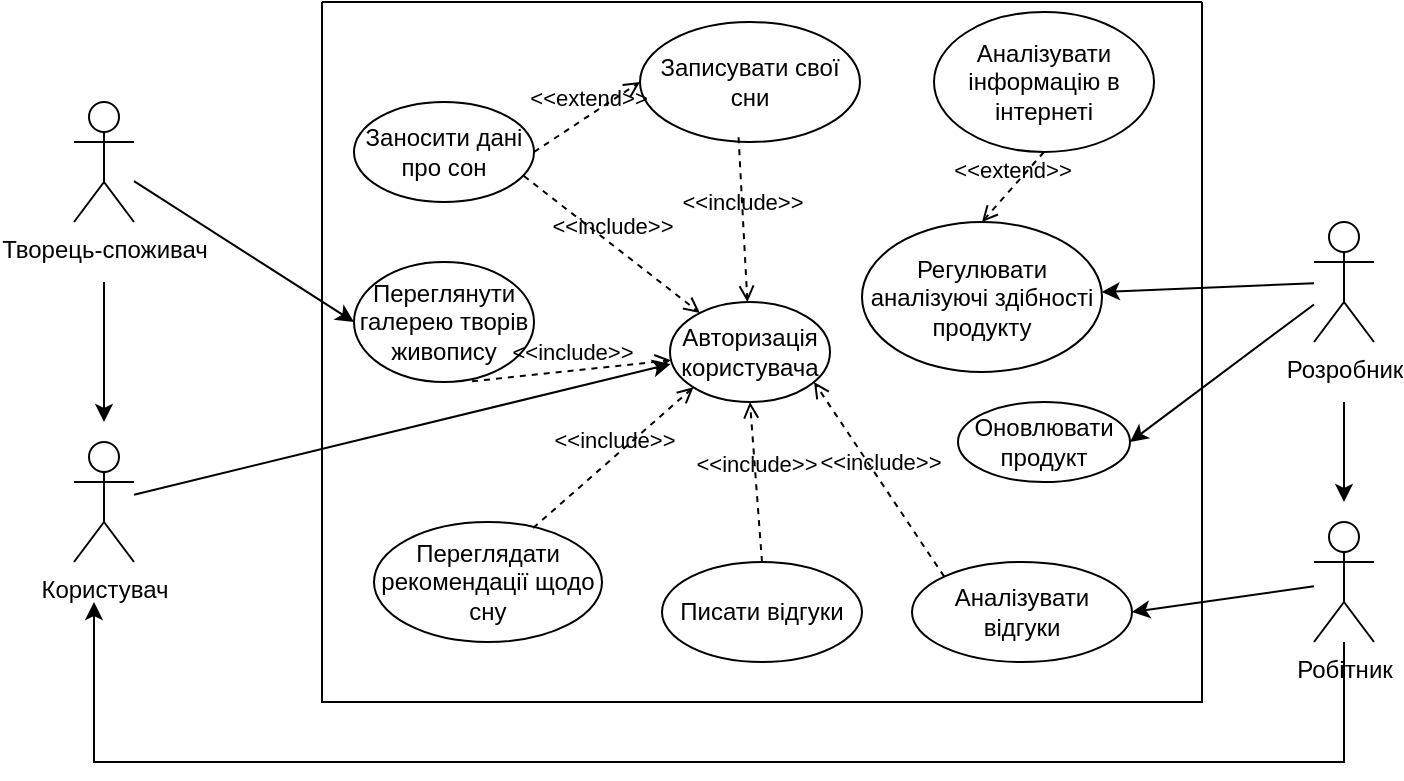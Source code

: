 <mxfile version="20.3.1" type="device"><diagram id="zBO_zTmdnlkH25wsQDcT" name="Страница 1"><mxGraphModel dx="1038" dy="547" grid="1" gridSize="10" guides="1" tooltips="1" connect="1" arrows="1" fold="1" page="1" pageScale="1" pageWidth="827" pageHeight="1169" math="0" shadow="0"><root><mxCell id="0"/><mxCell id="1" parent="0"/><mxCell id="CTdGBwygNF-VHeze-02o-1" value="" style="swimlane;startSize=0;" vertex="1" parent="1"><mxGeometry x="194" y="100" width="440" height="350" as="geometry"/></mxCell><mxCell id="CTdGBwygNF-VHeze-02o-11" value="Авторизація користувача" style="ellipse;whiteSpace=wrap;html=1;" vertex="1" parent="CTdGBwygNF-VHeze-02o-1"><mxGeometry x="174" y="150" width="80" height="50" as="geometry"/></mxCell><mxCell id="CTdGBwygNF-VHeze-02o-13" value="Переглянути галерею творів живопису" style="ellipse;whiteSpace=wrap;html=1;" vertex="1" parent="CTdGBwygNF-VHeze-02o-1"><mxGeometry x="16" y="130" width="90" height="60" as="geometry"/></mxCell><mxCell id="CTdGBwygNF-VHeze-02o-17" value="&amp;lt;&amp;lt;include&amp;gt;&amp;gt;" style="html=1;verticalAlign=bottom;labelBackgroundColor=none;endArrow=open;endFill=0;dashed=1;rounded=0;exitX=0.656;exitY=0.994;exitDx=0;exitDy=0;exitPerimeter=0;" edge="1" parent="CTdGBwygNF-VHeze-02o-1" source="CTdGBwygNF-VHeze-02o-13" target="CTdGBwygNF-VHeze-02o-11"><mxGeometry width="160" relative="1" as="geometry"><mxPoint x="90" y="160" as="sourcePoint"/><mxPoint x="250" y="160" as="targetPoint"/></mxGeometry></mxCell><mxCell id="CTdGBwygNF-VHeze-02o-18" value="Записувати свої сни" style="ellipse;whiteSpace=wrap;html=1;" vertex="1" parent="CTdGBwygNF-VHeze-02o-1"><mxGeometry x="159" y="10" width="110" height="60" as="geometry"/></mxCell><mxCell id="CTdGBwygNF-VHeze-02o-19" value="&amp;lt;&amp;lt;include&amp;gt;&amp;gt;" style="html=1;verticalAlign=bottom;labelBackgroundColor=none;endArrow=open;endFill=0;dashed=1;rounded=0;exitX=0.448;exitY=0.961;exitDx=0;exitDy=0;exitPerimeter=0;" edge="1" parent="CTdGBwygNF-VHeze-02o-1" source="CTdGBwygNF-VHeze-02o-18" target="CTdGBwygNF-VHeze-02o-11"><mxGeometry width="160" relative="1" as="geometry"><mxPoint x="90" y="160" as="sourcePoint"/><mxPoint x="250" y="160" as="targetPoint"/></mxGeometry></mxCell><mxCell id="CTdGBwygNF-VHeze-02o-20" value="Заносити дані про сон" style="ellipse;whiteSpace=wrap;html=1;" vertex="1" parent="CTdGBwygNF-VHeze-02o-1"><mxGeometry x="16" y="50" width="90" height="50" as="geometry"/></mxCell><mxCell id="CTdGBwygNF-VHeze-02o-21" value="&amp;lt;&amp;lt;include&amp;gt;&amp;gt;" style="html=1;verticalAlign=bottom;labelBackgroundColor=none;endArrow=open;endFill=0;dashed=1;rounded=0;exitX=0.944;exitY=0.74;exitDx=0;exitDy=0;exitPerimeter=0;" edge="1" parent="CTdGBwygNF-VHeze-02o-1" source="CTdGBwygNF-VHeze-02o-20" target="CTdGBwygNF-VHeze-02o-11"><mxGeometry width="160" relative="1" as="geometry"><mxPoint x="90" y="150" as="sourcePoint"/><mxPoint x="250" y="150" as="targetPoint"/></mxGeometry></mxCell><mxCell id="CTdGBwygNF-VHeze-02o-22" value="Регулювати аналізуючі здібності продукту" style="ellipse;whiteSpace=wrap;html=1;" vertex="1" parent="CTdGBwygNF-VHeze-02o-1"><mxGeometry x="270" y="110" width="120" height="75" as="geometry"/></mxCell><mxCell id="CTdGBwygNF-VHeze-02o-24" value="Аналізувати інформацію в інтернеті" style="ellipse;whiteSpace=wrap;html=1;" vertex="1" parent="CTdGBwygNF-VHeze-02o-1"><mxGeometry x="306" y="5" width="110" height="70" as="geometry"/></mxCell><mxCell id="CTdGBwygNF-VHeze-02o-25" value="&amp;lt;&amp;lt;extend&amp;gt;&amp;gt;" style="html=1;verticalAlign=bottom;labelBackgroundColor=none;endArrow=open;endFill=0;dashed=1;rounded=0;exitX=0.5;exitY=1;exitDx=0;exitDy=0;entryX=0.5;entryY=0;entryDx=0;entryDy=0;" edge="1" parent="CTdGBwygNF-VHeze-02o-1" source="CTdGBwygNF-VHeze-02o-24" target="CTdGBwygNF-VHeze-02o-22"><mxGeometry width="160" relative="1" as="geometry"><mxPoint x="90" y="150" as="sourcePoint"/><mxPoint x="250" y="150" as="targetPoint"/></mxGeometry></mxCell><mxCell id="CTdGBwygNF-VHeze-02o-27" value="Переглядати рекомендації щодо сну" style="ellipse;whiteSpace=wrap;html=1;" vertex="1" parent="CTdGBwygNF-VHeze-02o-1"><mxGeometry x="26" y="260" width="114" height="60" as="geometry"/></mxCell><mxCell id="CTdGBwygNF-VHeze-02o-29" value="&amp;lt;&amp;lt;include&amp;gt;&amp;gt;" style="html=1;verticalAlign=bottom;labelBackgroundColor=none;endArrow=open;endFill=0;dashed=1;rounded=0;exitX=0.698;exitY=0.05;exitDx=0;exitDy=0;exitPerimeter=0;entryX=0;entryY=1;entryDx=0;entryDy=0;" edge="1" parent="CTdGBwygNF-VHeze-02o-1" source="CTdGBwygNF-VHeze-02o-27" target="CTdGBwygNF-VHeze-02o-11"><mxGeometry width="160" relative="1" as="geometry"><mxPoint x="156" y="170" as="sourcePoint"/><mxPoint x="316" y="170" as="targetPoint"/></mxGeometry></mxCell><mxCell id="CTdGBwygNF-VHeze-02o-30" value="&amp;lt;&amp;lt;extend&amp;gt;&amp;gt;" style="html=1;verticalAlign=bottom;labelBackgroundColor=none;endArrow=open;endFill=0;dashed=1;rounded=0;exitX=1;exitY=0.5;exitDx=0;exitDy=0;entryX=0;entryY=0.5;entryDx=0;entryDy=0;" edge="1" parent="CTdGBwygNF-VHeze-02o-1" source="CTdGBwygNF-VHeze-02o-20" target="CTdGBwygNF-VHeze-02o-18"><mxGeometry width="160" relative="1" as="geometry"><mxPoint x="355" y="110" as="sourcePoint"/><mxPoint x="360" y="167.5" as="targetPoint"/></mxGeometry></mxCell><mxCell id="CTdGBwygNF-VHeze-02o-31" value="Писати відгуки" style="ellipse;whiteSpace=wrap;html=1;" vertex="1" parent="CTdGBwygNF-VHeze-02o-1"><mxGeometry x="170" y="280" width="100" height="50" as="geometry"/></mxCell><mxCell id="CTdGBwygNF-VHeze-02o-32" value="&amp;lt;&amp;lt;include&amp;gt;&amp;gt;" style="html=1;verticalAlign=bottom;labelBackgroundColor=none;endArrow=open;endFill=0;dashed=1;rounded=0;exitX=0.5;exitY=0;exitDx=0;exitDy=0;entryX=0.5;entryY=1;entryDx=0;entryDy=0;" edge="1" parent="CTdGBwygNF-VHeze-02o-1" source="CTdGBwygNF-VHeze-02o-31" target="CTdGBwygNF-VHeze-02o-11"><mxGeometry width="160" relative="1" as="geometry"><mxPoint x="115.572" y="273" as="sourcePoint"/><mxPoint x="180.716" y="222.678" as="targetPoint"/></mxGeometry></mxCell><mxCell id="CTdGBwygNF-VHeze-02o-33" value="Аналізувати відгуки" style="ellipse;whiteSpace=wrap;html=1;" vertex="1" parent="CTdGBwygNF-VHeze-02o-1"><mxGeometry x="295" y="280" width="110" height="50" as="geometry"/></mxCell><mxCell id="CTdGBwygNF-VHeze-02o-35" value="&amp;lt;&amp;lt;include&amp;gt;&amp;gt;" style="html=1;verticalAlign=bottom;labelBackgroundColor=none;endArrow=open;endFill=0;dashed=1;rounded=0;exitX=0;exitY=0;exitDx=0;exitDy=0;" edge="1" parent="CTdGBwygNF-VHeze-02o-1" source="CTdGBwygNF-VHeze-02o-33"><mxGeometry width="160" relative="1" as="geometry"><mxPoint x="156" y="170" as="sourcePoint"/><mxPoint x="246" y="190" as="targetPoint"/></mxGeometry></mxCell><mxCell id="CTdGBwygNF-VHeze-02o-36" value="Оновлювати продукт" style="ellipse;whiteSpace=wrap;html=1;" vertex="1" parent="CTdGBwygNF-VHeze-02o-1"><mxGeometry x="318" y="200" width="86" height="40" as="geometry"/></mxCell><mxCell id="CTdGBwygNF-VHeze-02o-12" style="rounded=0;orthogonalLoop=1;jettySize=auto;html=1;entryX=0.004;entryY=0.62;entryDx=0;entryDy=0;entryPerimeter=0;" edge="1" parent="1" source="CTdGBwygNF-VHeze-02o-2" target="CTdGBwygNF-VHeze-02o-11"><mxGeometry relative="1" as="geometry"/></mxCell><mxCell id="CTdGBwygNF-VHeze-02o-2" value="Користувач" style="shape=umlActor;verticalLabelPosition=bottom;verticalAlign=top;html=1;outlineConnect=0;" vertex="1" parent="1"><mxGeometry x="70" y="320" width="30" height="60" as="geometry"/></mxCell><mxCell id="CTdGBwygNF-VHeze-02o-7" style="edgeStyle=orthogonalEdgeStyle;rounded=0;orthogonalLoop=1;jettySize=auto;html=1;" edge="1" parent="1"><mxGeometry relative="1" as="geometry"><mxPoint x="85" y="240" as="sourcePoint"/><mxPoint x="85" y="310" as="targetPoint"/></mxGeometry></mxCell><mxCell id="CTdGBwygNF-VHeze-02o-14" style="edgeStyle=none;rounded=0;orthogonalLoop=1;jettySize=auto;html=1;entryX=0;entryY=0.5;entryDx=0;entryDy=0;" edge="1" parent="1" source="CTdGBwygNF-VHeze-02o-3" target="CTdGBwygNF-VHeze-02o-13"><mxGeometry relative="1" as="geometry"/></mxCell><mxCell id="CTdGBwygNF-VHeze-02o-3" value="Творець-споживач" style="shape=umlActor;verticalLabelPosition=bottom;verticalAlign=top;html=1;outlineConnect=0;" vertex="1" parent="1"><mxGeometry x="70" y="150" width="30" height="60" as="geometry"/></mxCell><mxCell id="CTdGBwygNF-VHeze-02o-8" style="edgeStyle=orthogonalEdgeStyle;rounded=0;orthogonalLoop=1;jettySize=auto;html=1;" edge="1" parent="1" source="CTdGBwygNF-VHeze-02o-5"><mxGeometry relative="1" as="geometry"><mxPoint x="80" y="400.0" as="targetPoint"/><Array as="points"><mxPoint x="705" y="480"/><mxPoint x="80" y="480"/></Array></mxGeometry></mxCell><mxCell id="CTdGBwygNF-VHeze-02o-34" style="edgeStyle=none;rounded=0;orthogonalLoop=1;jettySize=auto;html=1;entryX=1;entryY=0.5;entryDx=0;entryDy=0;" edge="1" parent="1" source="CTdGBwygNF-VHeze-02o-5" target="CTdGBwygNF-VHeze-02o-33"><mxGeometry relative="1" as="geometry"/></mxCell><mxCell id="CTdGBwygNF-VHeze-02o-5" value="Робітник" style="shape=umlActor;verticalLabelPosition=bottom;verticalAlign=top;html=1;outlineConnect=0;" vertex="1" parent="1"><mxGeometry x="690" y="360" width="30" height="60" as="geometry"/></mxCell><mxCell id="CTdGBwygNF-VHeze-02o-10" style="edgeStyle=orthogonalEdgeStyle;rounded=0;orthogonalLoop=1;jettySize=auto;html=1;" edge="1" parent="1"><mxGeometry relative="1" as="geometry"><mxPoint x="705" y="300" as="sourcePoint"/><mxPoint x="705" y="350" as="targetPoint"/></mxGeometry></mxCell><mxCell id="CTdGBwygNF-VHeze-02o-23" value="" style="edgeStyle=none;rounded=0;orthogonalLoop=1;jettySize=auto;html=1;" edge="1" parent="1" source="CTdGBwygNF-VHeze-02o-9" target="CTdGBwygNF-VHeze-02o-22"><mxGeometry relative="1" as="geometry"/></mxCell><mxCell id="CTdGBwygNF-VHeze-02o-37" style="edgeStyle=none;rounded=0;orthogonalLoop=1;jettySize=auto;html=1;entryX=1;entryY=0.5;entryDx=0;entryDy=0;" edge="1" parent="1" source="CTdGBwygNF-VHeze-02o-9" target="CTdGBwygNF-VHeze-02o-36"><mxGeometry relative="1" as="geometry"/></mxCell><mxCell id="CTdGBwygNF-VHeze-02o-9" value="Розробник" style="shape=umlActor;verticalLabelPosition=bottom;verticalAlign=top;html=1;outlineConnect=0;" vertex="1" parent="1"><mxGeometry x="690" y="210" width="30" height="60" as="geometry"/></mxCell></root></mxGraphModel></diagram></mxfile>